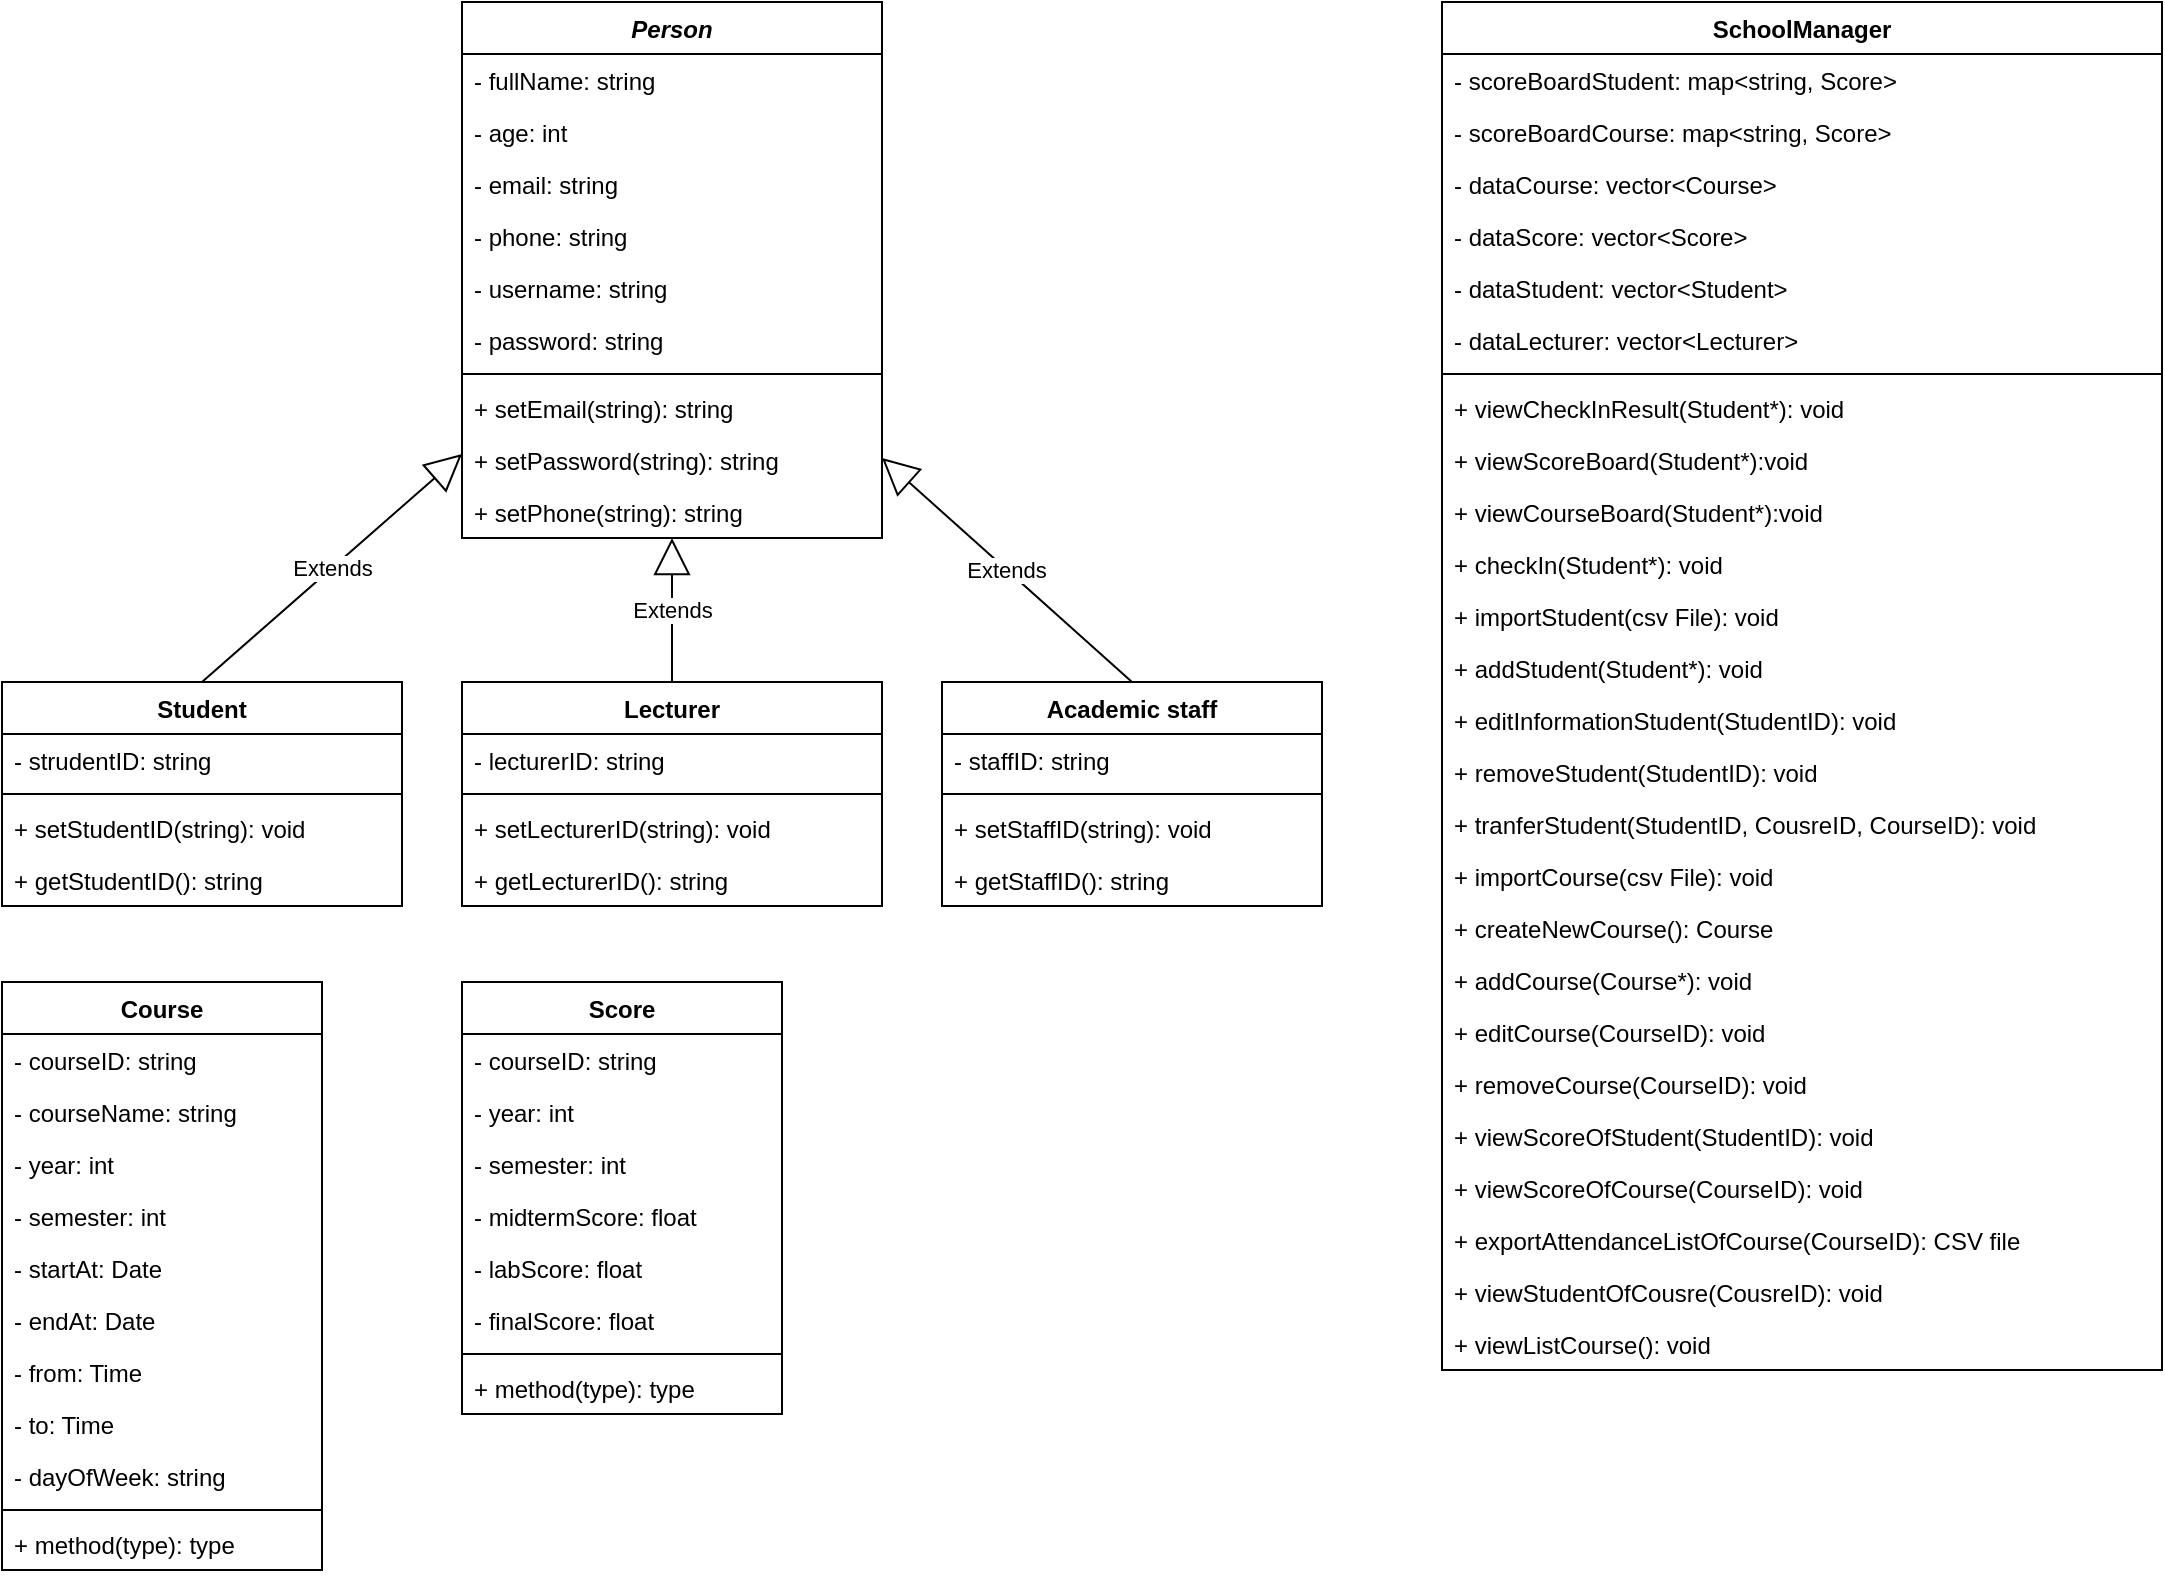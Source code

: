 <mxfile version="20.7.4" type="device"><diagram id="C5RBs43oDa-KdzZeNtuy" name="Page-1"><mxGraphModel dx="1382" dy="1440" grid="1" gridSize="10" guides="1" tooltips="1" connect="1" arrows="0" fold="1" page="1" pageScale="1" pageWidth="827" pageHeight="1169" math="0" shadow="0"><root><mxCell id="WIyWlLk6GJQsqaUBKTNV-0"/><mxCell id="WIyWlLk6GJQsqaUBKTNV-1" parent="WIyWlLk6GJQsqaUBKTNV-0"/><mxCell id="zkfFHV4jXpPFQw0GAbJ--0" value="Person" style="swimlane;fontStyle=3;align=center;verticalAlign=top;childLayout=stackLayout;horizontal=1;startSize=26;horizontalStack=0;resizeParent=1;resizeLast=0;collapsible=1;marginBottom=0;rounded=0;shadow=0;strokeWidth=1;" parent="WIyWlLk6GJQsqaUBKTNV-1" vertex="1"><mxGeometry x="-490" y="-410" width="210" height="268" as="geometry"><mxRectangle x="-330" y="-350" width="160" height="26" as="alternateBounds"/></mxGeometry></mxCell><mxCell id="eP_B4pEJrYPJHra4QNRM-14" value="- fullName: string&#10;" style="text;strokeColor=none;fillColor=none;align=left;verticalAlign=top;spacingLeft=4;spacingRight=4;overflow=hidden;rotatable=0;points=[[0,0.5],[1,0.5]];portConstraint=eastwest;" parent="zkfFHV4jXpPFQw0GAbJ--0" vertex="1"><mxGeometry y="26" width="210" height="26" as="geometry"/></mxCell><mxCell id="zkfFHV4jXpPFQw0GAbJ--2" value="- age: int" style="text;align=left;verticalAlign=top;spacingLeft=4;spacingRight=4;overflow=hidden;rotatable=0;points=[[0,0.5],[1,0.5]];portConstraint=eastwest;rounded=0;shadow=0;html=0;" parent="zkfFHV4jXpPFQw0GAbJ--0" vertex="1"><mxGeometry y="52" width="210" height="26" as="geometry"/></mxCell><mxCell id="eP_B4pEJrYPJHra4QNRM-17" value="- email: string&#10;" style="text;strokeColor=none;fillColor=none;align=left;verticalAlign=top;spacingLeft=4;spacingRight=4;overflow=hidden;rotatable=0;points=[[0,0.5],[1,0.5]];portConstraint=eastwest;" parent="zkfFHV4jXpPFQw0GAbJ--0" vertex="1"><mxGeometry y="78" width="210" height="26" as="geometry"/></mxCell><mxCell id="eP_B4pEJrYPJHra4QNRM-18" value="- phone: string&#10;" style="text;strokeColor=none;fillColor=none;align=left;verticalAlign=top;spacingLeft=4;spacingRight=4;overflow=hidden;rotatable=0;points=[[0,0.5],[1,0.5]];portConstraint=eastwest;" parent="zkfFHV4jXpPFQw0GAbJ--0" vertex="1"><mxGeometry y="104" width="210" height="26" as="geometry"/></mxCell><mxCell id="eP_B4pEJrYPJHra4QNRM-20" value="- username: string&#10;" style="text;strokeColor=none;fillColor=none;align=left;verticalAlign=top;spacingLeft=4;spacingRight=4;overflow=hidden;rotatable=0;points=[[0,0.5],[1,0.5]];portConstraint=eastwest;" parent="zkfFHV4jXpPFQw0GAbJ--0" vertex="1"><mxGeometry y="130" width="210" height="26" as="geometry"/></mxCell><mxCell id="eP_B4pEJrYPJHra4QNRM-21" value="- password: string&#10;" style="text;strokeColor=none;fillColor=none;align=left;verticalAlign=top;spacingLeft=4;spacingRight=4;overflow=hidden;rotatable=0;points=[[0,0.5],[1,0.5]];portConstraint=eastwest;" parent="zkfFHV4jXpPFQw0GAbJ--0" vertex="1"><mxGeometry y="156" width="210" height="26" as="geometry"/></mxCell><mxCell id="eP_B4pEJrYPJHra4QNRM-48" value="" style="line;html=1;strokeWidth=1;align=left;verticalAlign=middle;spacingTop=-1;spacingLeft=3;spacingRight=3;rotatable=0;labelPosition=right;points=[];portConstraint=eastwest;" parent="zkfFHV4jXpPFQw0GAbJ--0" vertex="1"><mxGeometry y="182" width="210" height="8" as="geometry"/></mxCell><mxCell id="dRkDrB87_9DV5Inu1jBE-7" value="+ setEmail(string): string" style="text;strokeColor=none;fillColor=none;align=left;verticalAlign=top;spacingLeft=4;spacingRight=4;overflow=hidden;rotatable=0;points=[[0,0.5],[1,0.5]];portConstraint=eastwest;" vertex="1" parent="zkfFHV4jXpPFQw0GAbJ--0"><mxGeometry y="190" width="210" height="26" as="geometry"/></mxCell><mxCell id="dRkDrB87_9DV5Inu1jBE-12" value="+ setPassword(string): string" style="text;strokeColor=none;fillColor=none;align=left;verticalAlign=top;spacingLeft=4;spacingRight=4;overflow=hidden;rotatable=0;points=[[0,0.5],[1,0.5]];portConstraint=eastwest;" vertex="1" parent="zkfFHV4jXpPFQw0GAbJ--0"><mxGeometry y="216" width="210" height="26" as="geometry"/></mxCell><mxCell id="dRkDrB87_9DV5Inu1jBE-9" value="+ setPhone(string): string" style="text;strokeColor=none;fillColor=none;align=left;verticalAlign=top;spacingLeft=4;spacingRight=4;overflow=hidden;rotatable=0;points=[[0,0.5],[1,0.5]];portConstraint=eastwest;" vertex="1" parent="zkfFHV4jXpPFQw0GAbJ--0"><mxGeometry y="242" width="210" height="26" as="geometry"/></mxCell><mxCell id="zkfFHV4jXpPFQw0GAbJ--6" value="Student" style="swimlane;fontStyle=1;align=center;verticalAlign=top;childLayout=stackLayout;horizontal=1;startSize=26;horizontalStack=0;resizeParent=1;resizeLast=0;collapsible=1;marginBottom=0;rounded=0;shadow=0;strokeWidth=1;" parent="WIyWlLk6GJQsqaUBKTNV-1" vertex="1"><mxGeometry x="-720" y="-70" width="200" height="112" as="geometry"><mxRectangle x="130" y="380" width="160" height="26" as="alternateBounds"/></mxGeometry></mxCell><mxCell id="zkfFHV4jXpPFQw0GAbJ--7" value="- strudentID: string" style="text;align=left;verticalAlign=top;spacingLeft=4;spacingRight=4;overflow=hidden;rotatable=0;points=[[0,0.5],[1,0.5]];portConstraint=eastwest;" parent="zkfFHV4jXpPFQw0GAbJ--6" vertex="1"><mxGeometry y="26" width="200" height="26" as="geometry"/></mxCell><mxCell id="zkfFHV4jXpPFQw0GAbJ--9" value="" style="line;html=1;strokeWidth=1;align=left;verticalAlign=middle;spacingTop=-1;spacingLeft=3;spacingRight=3;rotatable=0;labelPosition=right;points=[];portConstraint=eastwest;" parent="zkfFHV4jXpPFQw0GAbJ--6" vertex="1"><mxGeometry y="52" width="200" height="8" as="geometry"/></mxCell><mxCell id="VxKRPas5PgMyDpborEKD-37" value="+ setStudentID(string): void" style="text;strokeColor=none;fillColor=none;align=left;verticalAlign=top;spacingLeft=4;spacingRight=4;overflow=hidden;rotatable=0;points=[[0,0.5],[1,0.5]];portConstraint=eastwest;" parent="zkfFHV4jXpPFQw0GAbJ--6" vertex="1"><mxGeometry y="60" width="200" height="26" as="geometry"/></mxCell><mxCell id="dRkDrB87_9DV5Inu1jBE-0" value="+ getStudentID(): string" style="text;strokeColor=none;fillColor=none;align=left;verticalAlign=top;spacingLeft=4;spacingRight=4;overflow=hidden;rotatable=0;points=[[0,0.5],[1,0.5]];portConstraint=eastwest;" vertex="1" parent="zkfFHV4jXpPFQw0GAbJ--6"><mxGeometry y="86" width="200" height="26" as="geometry"/></mxCell><mxCell id="zkfFHV4jXpPFQw0GAbJ--13" value="Lecturer" style="swimlane;fontStyle=1;align=center;verticalAlign=top;childLayout=stackLayout;horizontal=1;startSize=26;horizontalStack=0;resizeParent=1;resizeLast=0;collapsible=1;marginBottom=0;rounded=0;shadow=0;strokeWidth=1;" parent="WIyWlLk6GJQsqaUBKTNV-1" vertex="1"><mxGeometry x="-490" y="-70" width="210" height="112" as="geometry"><mxRectangle x="340" y="380" width="170" height="26" as="alternateBounds"/></mxGeometry></mxCell><mxCell id="JW92CgY7BDJjPgzr_hTp-2" value="- lecturerID: string" style="text;align=left;verticalAlign=top;spacingLeft=4;spacingRight=4;overflow=hidden;rotatable=0;points=[[0,0.5],[1,0.5]];portConstraint=eastwest;" parent="zkfFHV4jXpPFQw0GAbJ--13" vertex="1"><mxGeometry y="26" width="210" height="26" as="geometry"/></mxCell><mxCell id="zkfFHV4jXpPFQw0GAbJ--15" value="" style="line;html=1;strokeWidth=1;align=left;verticalAlign=middle;spacingTop=-1;spacingLeft=3;spacingRight=3;rotatable=0;labelPosition=right;points=[];portConstraint=eastwest;" parent="zkfFHV4jXpPFQw0GAbJ--13" vertex="1"><mxGeometry y="52" width="210" height="8" as="geometry"/></mxCell><mxCell id="dRkDrB87_9DV5Inu1jBE-3" value="+ setLecturerID(string): void" style="text;strokeColor=none;fillColor=none;align=left;verticalAlign=top;spacingLeft=4;spacingRight=4;overflow=hidden;rotatable=0;points=[[0,0.5],[1,0.5]];portConstraint=eastwest;" vertex="1" parent="zkfFHV4jXpPFQw0GAbJ--13"><mxGeometry y="60" width="210" height="26" as="geometry"/></mxCell><mxCell id="dRkDrB87_9DV5Inu1jBE-4" value="+ getLecturerID(): string" style="text;strokeColor=none;fillColor=none;align=left;verticalAlign=top;spacingLeft=4;spacingRight=4;overflow=hidden;rotatable=0;points=[[0,0.5],[1,0.5]];portConstraint=eastwest;" vertex="1" parent="zkfFHV4jXpPFQw0GAbJ--13"><mxGeometry y="86" width="210" height="26" as="geometry"/></mxCell><mxCell id="eP_B4pEJrYPJHra4QNRM-6" value="Extends" style="endArrow=block;endSize=16;endFill=0;html=1;rounded=0;exitX=0.5;exitY=0;exitDx=0;exitDy=0;" parent="WIyWlLk6GJQsqaUBKTNV-1" source="zkfFHV4jXpPFQw0GAbJ--6" target="zkfFHV4jXpPFQw0GAbJ--0" edge="1"><mxGeometry width="160" relative="1" as="geometry"><mxPoint x="-430" y="230" as="sourcePoint"/><mxPoint x="-270" y="230" as="targetPoint"/></mxGeometry></mxCell><mxCell id="eP_B4pEJrYPJHra4QNRM-7" value="Extends" style="endArrow=block;endSize=16;endFill=0;html=1;rounded=0;" parent="WIyWlLk6GJQsqaUBKTNV-1" source="zkfFHV4jXpPFQw0GAbJ--13" target="zkfFHV4jXpPFQw0GAbJ--0" edge="1"><mxGeometry width="160" relative="1" as="geometry"><mxPoint x="-390" y="200" as="sourcePoint"/><mxPoint x="-230" y="200" as="targetPoint"/></mxGeometry></mxCell><mxCell id="eP_B4pEJrYPJHra4QNRM-8" value="Academic staff" style="swimlane;fontStyle=1;align=center;verticalAlign=top;childLayout=stackLayout;horizontal=1;startSize=26;horizontalStack=0;resizeParent=1;resizeParentMax=0;resizeLast=0;collapsible=1;marginBottom=0;" parent="WIyWlLk6GJQsqaUBKTNV-1" vertex="1"><mxGeometry x="-250" y="-70" width="190" height="112" as="geometry"/></mxCell><mxCell id="eP_B4pEJrYPJHra4QNRM-9" value="- staffID: string" style="text;strokeColor=none;fillColor=none;align=left;verticalAlign=top;spacingLeft=4;spacingRight=4;overflow=hidden;rotatable=0;points=[[0,0.5],[1,0.5]];portConstraint=eastwest;" parent="eP_B4pEJrYPJHra4QNRM-8" vertex="1"><mxGeometry y="26" width="190" height="26" as="geometry"/></mxCell><mxCell id="eP_B4pEJrYPJHra4QNRM-10" value="" style="line;strokeWidth=1;fillColor=none;align=left;verticalAlign=middle;spacingTop=-1;spacingLeft=3;spacingRight=3;rotatable=0;labelPosition=right;points=[];portConstraint=eastwest;strokeColor=inherit;" parent="eP_B4pEJrYPJHra4QNRM-8" vertex="1"><mxGeometry y="52" width="190" height="8" as="geometry"/></mxCell><mxCell id="dRkDrB87_9DV5Inu1jBE-5" value="+ setStaffID(string): void" style="text;strokeColor=none;fillColor=none;align=left;verticalAlign=top;spacingLeft=4;spacingRight=4;overflow=hidden;rotatable=0;points=[[0,0.5],[1,0.5]];portConstraint=eastwest;" vertex="1" parent="eP_B4pEJrYPJHra4QNRM-8"><mxGeometry y="60" width="190" height="26" as="geometry"/></mxCell><mxCell id="VxKRPas5PgMyDpborEKD-35" value="+ getStaffID(): string" style="text;strokeColor=none;fillColor=none;align=left;verticalAlign=top;spacingLeft=4;spacingRight=4;overflow=hidden;rotatable=0;points=[[0,0.5],[1,0.5]];portConstraint=eastwest;" parent="eP_B4pEJrYPJHra4QNRM-8" vertex="1"><mxGeometry y="86" width="190" height="26" as="geometry"/></mxCell><mxCell id="eP_B4pEJrYPJHra4QNRM-13" value="Extends" style="endArrow=block;endSize=16;endFill=0;html=1;rounded=0;exitX=0.5;exitY=0;exitDx=0;exitDy=0;" parent="WIyWlLk6GJQsqaUBKTNV-1" source="eP_B4pEJrYPJHra4QNRM-8" target="zkfFHV4jXpPFQw0GAbJ--0" edge="1"><mxGeometry width="160" relative="1" as="geometry"><mxPoint x="-250" y="230" as="sourcePoint"/><mxPoint x="-90" y="230" as="targetPoint"/></mxGeometry></mxCell><mxCell id="eP_B4pEJrYPJHra4QNRM-22" value="Score" style="swimlane;fontStyle=1;align=center;verticalAlign=top;childLayout=stackLayout;horizontal=1;startSize=26;horizontalStack=0;resizeParent=1;resizeParentMax=0;resizeLast=0;collapsible=1;marginBottom=0;" parent="WIyWlLk6GJQsqaUBKTNV-1" vertex="1"><mxGeometry x="-490" y="80" width="160" height="216" as="geometry"/></mxCell><mxCell id="eP_B4pEJrYPJHra4QNRM-23" value="- courseID: string" style="text;strokeColor=none;fillColor=none;align=left;verticalAlign=top;spacingLeft=4;spacingRight=4;overflow=hidden;rotatable=0;points=[[0,0.5],[1,0.5]];portConstraint=eastwest;" parent="eP_B4pEJrYPJHra4QNRM-22" vertex="1"><mxGeometry y="26" width="160" height="26" as="geometry"/></mxCell><mxCell id="eP_B4pEJrYPJHra4QNRM-26" value="- year: int" style="text;strokeColor=none;fillColor=none;align=left;verticalAlign=top;spacingLeft=4;spacingRight=4;overflow=hidden;rotatable=0;points=[[0,0.5],[1,0.5]];portConstraint=eastwest;" parent="eP_B4pEJrYPJHra4QNRM-22" vertex="1"><mxGeometry y="52" width="160" height="26" as="geometry"/></mxCell><mxCell id="eP_B4pEJrYPJHra4QNRM-27" value="- semester: int" style="text;strokeColor=none;fillColor=none;align=left;verticalAlign=top;spacingLeft=4;spacingRight=4;overflow=hidden;rotatable=0;points=[[0,0.5],[1,0.5]];portConstraint=eastwest;" parent="eP_B4pEJrYPJHra4QNRM-22" vertex="1"><mxGeometry y="78" width="160" height="26" as="geometry"/></mxCell><mxCell id="eP_B4pEJrYPJHra4QNRM-28" value="- midtermScore: float" style="text;strokeColor=none;fillColor=none;align=left;verticalAlign=top;spacingLeft=4;spacingRight=4;overflow=hidden;rotatable=0;points=[[0,0.5],[1,0.5]];portConstraint=eastwest;" parent="eP_B4pEJrYPJHra4QNRM-22" vertex="1"><mxGeometry y="104" width="160" height="26" as="geometry"/></mxCell><mxCell id="eP_B4pEJrYPJHra4QNRM-29" value="- labScore: float" style="text;strokeColor=none;fillColor=none;align=left;verticalAlign=top;spacingLeft=4;spacingRight=4;overflow=hidden;rotatable=0;points=[[0,0.5],[1,0.5]];portConstraint=eastwest;" parent="eP_B4pEJrYPJHra4QNRM-22" vertex="1"><mxGeometry y="130" width="160" height="26" as="geometry"/></mxCell><mxCell id="eP_B4pEJrYPJHra4QNRM-30" value="- finalScore: float" style="text;strokeColor=none;fillColor=none;align=left;verticalAlign=top;spacingLeft=4;spacingRight=4;overflow=hidden;rotatable=0;points=[[0,0.5],[1,0.5]];portConstraint=eastwest;" parent="eP_B4pEJrYPJHra4QNRM-22" vertex="1"><mxGeometry y="156" width="160" height="26" as="geometry"/></mxCell><mxCell id="eP_B4pEJrYPJHra4QNRM-24" value="" style="line;strokeWidth=1;fillColor=none;align=left;verticalAlign=middle;spacingTop=-1;spacingLeft=3;spacingRight=3;rotatable=0;labelPosition=right;points=[];portConstraint=eastwest;strokeColor=inherit;" parent="eP_B4pEJrYPJHra4QNRM-22" vertex="1"><mxGeometry y="182" width="160" height="8" as="geometry"/></mxCell><mxCell id="eP_B4pEJrYPJHra4QNRM-25" value="+ method(type): type" style="text;strokeColor=none;fillColor=none;align=left;verticalAlign=top;spacingLeft=4;spacingRight=4;overflow=hidden;rotatable=0;points=[[0,0.5],[1,0.5]];portConstraint=eastwest;" parent="eP_B4pEJrYPJHra4QNRM-22" vertex="1"><mxGeometry y="190" width="160" height="26" as="geometry"/></mxCell><mxCell id="eP_B4pEJrYPJHra4QNRM-42" value="Course" style="swimlane;fontStyle=1;align=center;verticalAlign=top;childLayout=stackLayout;horizontal=1;startSize=26;horizontalStack=0;resizeParent=1;resizeParentMax=0;resizeLast=0;collapsible=1;marginBottom=0;" parent="WIyWlLk6GJQsqaUBKTNV-1" vertex="1"><mxGeometry x="-720" y="80" width="160" height="294" as="geometry"/></mxCell><mxCell id="eP_B4pEJrYPJHra4QNRM-43" value="- courseID: string" style="text;strokeColor=none;fillColor=none;align=left;verticalAlign=top;spacingLeft=4;spacingRight=4;overflow=hidden;rotatable=0;points=[[0,0.5],[1,0.5]];portConstraint=eastwest;" parent="eP_B4pEJrYPJHra4QNRM-42" vertex="1"><mxGeometry y="26" width="160" height="26" as="geometry"/></mxCell><mxCell id="hlQ3IUQg4IgLZvNP_am3-0" value="- courseName: string" style="text;strokeColor=none;fillColor=none;align=left;verticalAlign=top;spacingLeft=4;spacingRight=4;overflow=hidden;rotatable=0;points=[[0,0.5],[1,0.5]];portConstraint=eastwest;" parent="eP_B4pEJrYPJHra4QNRM-42" vertex="1"><mxGeometry y="52" width="160" height="26" as="geometry"/></mxCell><mxCell id="hlQ3IUQg4IgLZvNP_am3-1" value="- year: int" style="text;strokeColor=none;fillColor=none;align=left;verticalAlign=top;spacingLeft=4;spacingRight=4;overflow=hidden;rotatable=0;points=[[0,0.5],[1,0.5]];portConstraint=eastwest;" parent="eP_B4pEJrYPJHra4QNRM-42" vertex="1"><mxGeometry y="78" width="160" height="26" as="geometry"/></mxCell><mxCell id="hlQ3IUQg4IgLZvNP_am3-2" value="- semester: int" style="text;strokeColor=none;fillColor=none;align=left;verticalAlign=top;spacingLeft=4;spacingRight=4;overflow=hidden;rotatable=0;points=[[0,0.5],[1,0.5]];portConstraint=eastwest;" parent="eP_B4pEJrYPJHra4QNRM-42" vertex="1"><mxGeometry y="104" width="160" height="26" as="geometry"/></mxCell><mxCell id="hlQ3IUQg4IgLZvNP_am3-4" value="- startAt: Date" style="text;strokeColor=none;fillColor=none;align=left;verticalAlign=top;spacingLeft=4;spacingRight=4;overflow=hidden;rotatable=0;points=[[0,0.5],[1,0.5]];portConstraint=eastwest;" parent="eP_B4pEJrYPJHra4QNRM-42" vertex="1"><mxGeometry y="130" width="160" height="26" as="geometry"/></mxCell><mxCell id="hlQ3IUQg4IgLZvNP_am3-5" value="- endAt: Date" style="text;strokeColor=none;fillColor=none;align=left;verticalAlign=top;spacingLeft=4;spacingRight=4;overflow=hidden;rotatable=0;points=[[0,0.5],[1,0.5]];portConstraint=eastwest;" parent="eP_B4pEJrYPJHra4QNRM-42" vertex="1"><mxGeometry y="156" width="160" height="26" as="geometry"/></mxCell><mxCell id="hlQ3IUQg4IgLZvNP_am3-6" value="- from: Time" style="text;strokeColor=none;fillColor=none;align=left;verticalAlign=top;spacingLeft=4;spacingRight=4;overflow=hidden;rotatable=0;points=[[0,0.5],[1,0.5]];portConstraint=eastwest;" parent="eP_B4pEJrYPJHra4QNRM-42" vertex="1"><mxGeometry y="182" width="160" height="26" as="geometry"/></mxCell><mxCell id="hlQ3IUQg4IgLZvNP_am3-7" value="- to: Time" style="text;strokeColor=none;fillColor=none;align=left;verticalAlign=top;spacingLeft=4;spacingRight=4;overflow=hidden;rotatable=0;points=[[0,0.5],[1,0.5]];portConstraint=eastwest;" parent="eP_B4pEJrYPJHra4QNRM-42" vertex="1"><mxGeometry y="208" width="160" height="26" as="geometry"/></mxCell><mxCell id="hlQ3IUQg4IgLZvNP_am3-8" value="- dayOfWeek: string" style="text;strokeColor=none;fillColor=none;align=left;verticalAlign=top;spacingLeft=4;spacingRight=4;overflow=hidden;rotatable=0;points=[[0,0.5],[1,0.5]];portConstraint=eastwest;" parent="eP_B4pEJrYPJHra4QNRM-42" vertex="1"><mxGeometry y="234" width="160" height="26" as="geometry"/></mxCell><mxCell id="eP_B4pEJrYPJHra4QNRM-44" value="" style="line;strokeWidth=1;fillColor=none;align=left;verticalAlign=middle;spacingTop=-1;spacingLeft=3;spacingRight=3;rotatable=0;labelPosition=right;points=[];portConstraint=eastwest;strokeColor=inherit;" parent="eP_B4pEJrYPJHra4QNRM-42" vertex="1"><mxGeometry y="260" width="160" height="8" as="geometry"/></mxCell><mxCell id="eP_B4pEJrYPJHra4QNRM-45" value="+ method(type): type" style="text;strokeColor=none;fillColor=none;align=left;verticalAlign=top;spacingLeft=4;spacingRight=4;overflow=hidden;rotatable=0;points=[[0,0.5],[1,0.5]];portConstraint=eastwest;" parent="eP_B4pEJrYPJHra4QNRM-42" vertex="1"><mxGeometry y="268" width="160" height="26" as="geometry"/></mxCell><mxCell id="hlQ3IUQg4IgLZvNP_am3-46" value="SchoolManager" style="swimlane;fontStyle=1;align=center;verticalAlign=top;childLayout=stackLayout;horizontal=1;startSize=26;horizontalStack=0;resizeParent=1;resizeParentMax=0;resizeLast=0;collapsible=1;marginBottom=0;" parent="WIyWlLk6GJQsqaUBKTNV-1" vertex="1"><mxGeometry y="-410" width="360" height="684" as="geometry"/></mxCell><mxCell id="hlQ3IUQg4IgLZvNP_am3-52" value="- scoreBoardStudent: map&lt;string, Score&gt;" style="text;strokeColor=none;fillColor=none;align=left;verticalAlign=top;spacingLeft=4;spacingRight=4;overflow=hidden;rotatable=0;points=[[0,0.5],[1,0.5]];portConstraint=eastwest;" parent="hlQ3IUQg4IgLZvNP_am3-46" vertex="1"><mxGeometry y="26" width="360" height="26" as="geometry"/></mxCell><mxCell id="dRkDrB87_9DV5Inu1jBE-8" value="- scoreBoardCourse: map&lt;string, Score&gt;" style="text;strokeColor=none;fillColor=none;align=left;verticalAlign=top;spacingLeft=4;spacingRight=4;overflow=hidden;rotatable=0;points=[[0,0.5],[1,0.5]];portConstraint=eastwest;" vertex="1" parent="hlQ3IUQg4IgLZvNP_am3-46"><mxGeometry y="52" width="360" height="26" as="geometry"/></mxCell><mxCell id="dRkDrB87_9DV5Inu1jBE-13" value="- dataCourse: vector&lt;Course&gt;" style="text;strokeColor=none;fillColor=none;align=left;verticalAlign=top;spacingLeft=4;spacingRight=4;overflow=hidden;rotatable=0;points=[[0,0.5],[1,0.5]];portConstraint=eastwest;" vertex="1" parent="hlQ3IUQg4IgLZvNP_am3-46"><mxGeometry y="78" width="360" height="26" as="geometry"/></mxCell><mxCell id="dRkDrB87_9DV5Inu1jBE-17" value="- dataScore: vector&lt;Score&gt;" style="text;strokeColor=none;fillColor=none;align=left;verticalAlign=top;spacingLeft=4;spacingRight=4;overflow=hidden;rotatable=0;points=[[0,0.5],[1,0.5]];portConstraint=eastwest;" vertex="1" parent="hlQ3IUQg4IgLZvNP_am3-46"><mxGeometry y="104" width="360" height="26" as="geometry"/></mxCell><mxCell id="dRkDrB87_9DV5Inu1jBE-15" value="- dataStudent: vector&lt;Student&gt;" style="text;strokeColor=none;fillColor=none;align=left;verticalAlign=top;spacingLeft=4;spacingRight=4;overflow=hidden;rotatable=0;points=[[0,0.5],[1,0.5]];portConstraint=eastwest;" vertex="1" parent="hlQ3IUQg4IgLZvNP_am3-46"><mxGeometry y="130" width="360" height="26" as="geometry"/></mxCell><mxCell id="dRkDrB87_9DV5Inu1jBE-18" value="- dataLecturer: vector&lt;Lecturer&gt;" style="text;strokeColor=none;fillColor=none;align=left;verticalAlign=top;spacingLeft=4;spacingRight=4;overflow=hidden;rotatable=0;points=[[0,0.5],[1,0.5]];portConstraint=eastwest;" vertex="1" parent="hlQ3IUQg4IgLZvNP_am3-46"><mxGeometry y="156" width="360" height="26" as="geometry"/></mxCell><mxCell id="hlQ3IUQg4IgLZvNP_am3-48" value="" style="line;strokeWidth=1;fillColor=none;align=left;verticalAlign=middle;spacingTop=-1;spacingLeft=3;spacingRight=3;rotatable=0;labelPosition=right;points=[];portConstraint=eastwest;strokeColor=inherit;" parent="hlQ3IUQg4IgLZvNP_am3-46" vertex="1"><mxGeometry y="182" width="360" height="8" as="geometry"/></mxCell><mxCell id="auHVHC_Nvrh1aMioHXVF-19" value="+ viewCheckInResult(Student*): void" style="text;strokeColor=none;fillColor=none;align=left;verticalAlign=top;spacingLeft=4;spacingRight=4;overflow=hidden;rotatable=0;points=[[0,0.5],[1,0.5]];portConstraint=eastwest;" parent="hlQ3IUQg4IgLZvNP_am3-46" vertex="1"><mxGeometry y="190" width="360" height="26" as="geometry"/></mxCell><mxCell id="auHVHC_Nvrh1aMioHXVF-20" value="+ viewScoreBoard(Student*):void" style="text;strokeColor=none;fillColor=none;align=left;verticalAlign=top;spacingLeft=4;spacingRight=4;overflow=hidden;rotatable=0;points=[[0,0.5],[1,0.5]];portConstraint=eastwest;" parent="hlQ3IUQg4IgLZvNP_am3-46" vertex="1"><mxGeometry y="216" width="360" height="26" as="geometry"/></mxCell><mxCell id="auHVHC_Nvrh1aMioHXVF-21" value="+ viewCourseBoard(Student*):void" style="text;strokeColor=none;fillColor=none;align=left;verticalAlign=top;spacingLeft=4;spacingRight=4;overflow=hidden;rotatable=0;points=[[0,0.5],[1,0.5]];portConstraint=eastwest;" parent="hlQ3IUQg4IgLZvNP_am3-46" vertex="1"><mxGeometry y="242" width="360" height="26" as="geometry"/></mxCell><mxCell id="auHVHC_Nvrh1aMioHXVF-18" value="+ checkIn(Student*): void" style="text;strokeColor=none;fillColor=none;align=left;verticalAlign=top;spacingLeft=4;spacingRight=4;overflow=hidden;rotatable=0;points=[[0,0.5],[1,0.5]];portConstraint=eastwest;" parent="hlQ3IUQg4IgLZvNP_am3-46" vertex="1"><mxGeometry y="268" width="360" height="26" as="geometry"/></mxCell><mxCell id="VxKRPas5PgMyDpborEKD-18" value="+ importStudent(csv File): void&#10;" style="text;strokeColor=none;fillColor=none;align=left;verticalAlign=top;spacingLeft=4;spacingRight=4;overflow=hidden;rotatable=0;points=[[0,0.5],[1,0.5]];portConstraint=eastwest;" parent="hlQ3IUQg4IgLZvNP_am3-46" vertex="1"><mxGeometry y="294" width="360" height="26" as="geometry"/></mxCell><mxCell id="VxKRPas5PgMyDpborEKD-19" value="+ addStudent(Student*): void" style="text;strokeColor=none;fillColor=none;align=left;verticalAlign=top;spacingLeft=4;spacingRight=4;overflow=hidden;rotatable=0;points=[[0,0.5],[1,0.5]];portConstraint=eastwest;" parent="hlQ3IUQg4IgLZvNP_am3-46" vertex="1"><mxGeometry y="320" width="360" height="26" as="geometry"/></mxCell><mxCell id="VxKRPas5PgMyDpborEKD-20" value="+ editInformationStudent(StudentID): void" style="text;strokeColor=none;fillColor=none;align=left;verticalAlign=top;spacingLeft=4;spacingRight=4;overflow=hidden;rotatable=0;points=[[0,0.5],[1,0.5]];portConstraint=eastwest;" parent="hlQ3IUQg4IgLZvNP_am3-46" vertex="1"><mxGeometry y="346" width="360" height="26" as="geometry"/></mxCell><mxCell id="VxKRPas5PgMyDpborEKD-21" value="+ removeStudent(StudentID): void" style="text;strokeColor=none;fillColor=none;align=left;verticalAlign=top;spacingLeft=4;spacingRight=4;overflow=hidden;rotatable=0;points=[[0,0.5],[1,0.5]];portConstraint=eastwest;" parent="hlQ3IUQg4IgLZvNP_am3-46" vertex="1"><mxGeometry y="372" width="360" height="26" as="geometry"/></mxCell><mxCell id="VxKRPas5PgMyDpborEKD-22" value="+ tranferStudent(StudentID, CousreID, CourseID): void" style="text;strokeColor=none;fillColor=none;align=left;verticalAlign=top;spacingLeft=4;spacingRight=4;overflow=hidden;rotatable=0;points=[[0,0.5],[1,0.5]];portConstraint=eastwest;" parent="hlQ3IUQg4IgLZvNP_am3-46" vertex="1"><mxGeometry y="398" width="360" height="26" as="geometry"/></mxCell><mxCell id="VxKRPas5PgMyDpborEKD-23" value="+ importCourse(csv File): void&#10;" style="text;strokeColor=none;fillColor=none;align=left;verticalAlign=top;spacingLeft=4;spacingRight=4;overflow=hidden;rotatable=0;points=[[0,0.5],[1,0.5]];portConstraint=eastwest;" parent="hlQ3IUQg4IgLZvNP_am3-46" vertex="1"><mxGeometry y="424" width="360" height="26" as="geometry"/></mxCell><mxCell id="VxKRPas5PgMyDpborEKD-24" value="+ createNewCourse(): Course" style="text;strokeColor=none;fillColor=none;align=left;verticalAlign=top;spacingLeft=4;spacingRight=4;overflow=hidden;rotatable=0;points=[[0,0.5],[1,0.5]];portConstraint=eastwest;" parent="hlQ3IUQg4IgLZvNP_am3-46" vertex="1"><mxGeometry y="450" width="360" height="26" as="geometry"/></mxCell><mxCell id="dRkDrB87_9DV5Inu1jBE-16" value="+ addCourse(Course*): void" style="text;strokeColor=none;fillColor=none;align=left;verticalAlign=top;spacingLeft=4;spacingRight=4;overflow=hidden;rotatable=0;points=[[0,0.5],[1,0.5]];portConstraint=eastwest;" vertex="1" parent="hlQ3IUQg4IgLZvNP_am3-46"><mxGeometry y="476" width="360" height="26" as="geometry"/></mxCell><mxCell id="VxKRPas5PgMyDpborEKD-25" value="+ editCourse(CourseID): void" style="text;strokeColor=none;fillColor=none;align=left;verticalAlign=top;spacingLeft=4;spacingRight=4;overflow=hidden;rotatable=0;points=[[0,0.5],[1,0.5]];portConstraint=eastwest;" parent="hlQ3IUQg4IgLZvNP_am3-46" vertex="1"><mxGeometry y="502" width="360" height="26" as="geometry"/></mxCell><mxCell id="VxKRPas5PgMyDpborEKD-26" value="+ removeCourse(CourseID): void" style="text;strokeColor=none;fillColor=none;align=left;verticalAlign=top;spacingLeft=4;spacingRight=4;overflow=hidden;rotatable=0;points=[[0,0.5],[1,0.5]];portConstraint=eastwest;" parent="hlQ3IUQg4IgLZvNP_am3-46" vertex="1"><mxGeometry y="528" width="360" height="26" as="geometry"/></mxCell><mxCell id="VxKRPas5PgMyDpborEKD-34" value="+ viewScoreOfStudent(StudentID): void" style="text;strokeColor=none;fillColor=none;align=left;verticalAlign=top;spacingLeft=4;spacingRight=4;overflow=hidden;rotatable=0;points=[[0,0.5],[1,0.5]];portConstraint=eastwest;" parent="hlQ3IUQg4IgLZvNP_am3-46" vertex="1"><mxGeometry y="554" width="360" height="26" as="geometry"/></mxCell><mxCell id="VxKRPas5PgMyDpborEKD-33" value="+ viewScoreOfCourse(CourseID): void" style="text;strokeColor=none;fillColor=none;align=left;verticalAlign=top;spacingLeft=4;spacingRight=4;overflow=hidden;rotatable=0;points=[[0,0.5],[1,0.5]];portConstraint=eastwest;" parent="hlQ3IUQg4IgLZvNP_am3-46" vertex="1"><mxGeometry y="580" width="360" height="26" as="geometry"/></mxCell><mxCell id="VxKRPas5PgMyDpborEKD-32" value="+ exportAttendanceListOfCourse(CourseID): CSV file" style="text;strokeColor=none;fillColor=none;align=left;verticalAlign=top;spacingLeft=4;spacingRight=4;overflow=hidden;rotatable=0;points=[[0,0.5],[1,0.5]];portConstraint=eastwest;" parent="hlQ3IUQg4IgLZvNP_am3-46" vertex="1"><mxGeometry y="606" width="360" height="26" as="geometry"/></mxCell><mxCell id="VxKRPas5PgMyDpborEKD-30" value="+ viewStudentOfCousre(CousreID): void" style="text;strokeColor=none;fillColor=none;align=left;verticalAlign=top;spacingLeft=4;spacingRight=4;overflow=hidden;rotatable=0;points=[[0,0.5],[1,0.5]];portConstraint=eastwest;" parent="hlQ3IUQg4IgLZvNP_am3-46" vertex="1"><mxGeometry y="632" width="360" height="26" as="geometry"/></mxCell><mxCell id="VxKRPas5PgMyDpborEKD-27" value="+ viewListCourse(): void" style="text;strokeColor=none;fillColor=none;align=left;verticalAlign=top;spacingLeft=4;spacingRight=4;overflow=hidden;rotatable=0;points=[[0,0.5],[1,0.5]];portConstraint=eastwest;" parent="hlQ3IUQg4IgLZvNP_am3-46" vertex="1"><mxGeometry y="658" width="360" height="26" as="geometry"/></mxCell></root></mxGraphModel></diagram></mxfile>